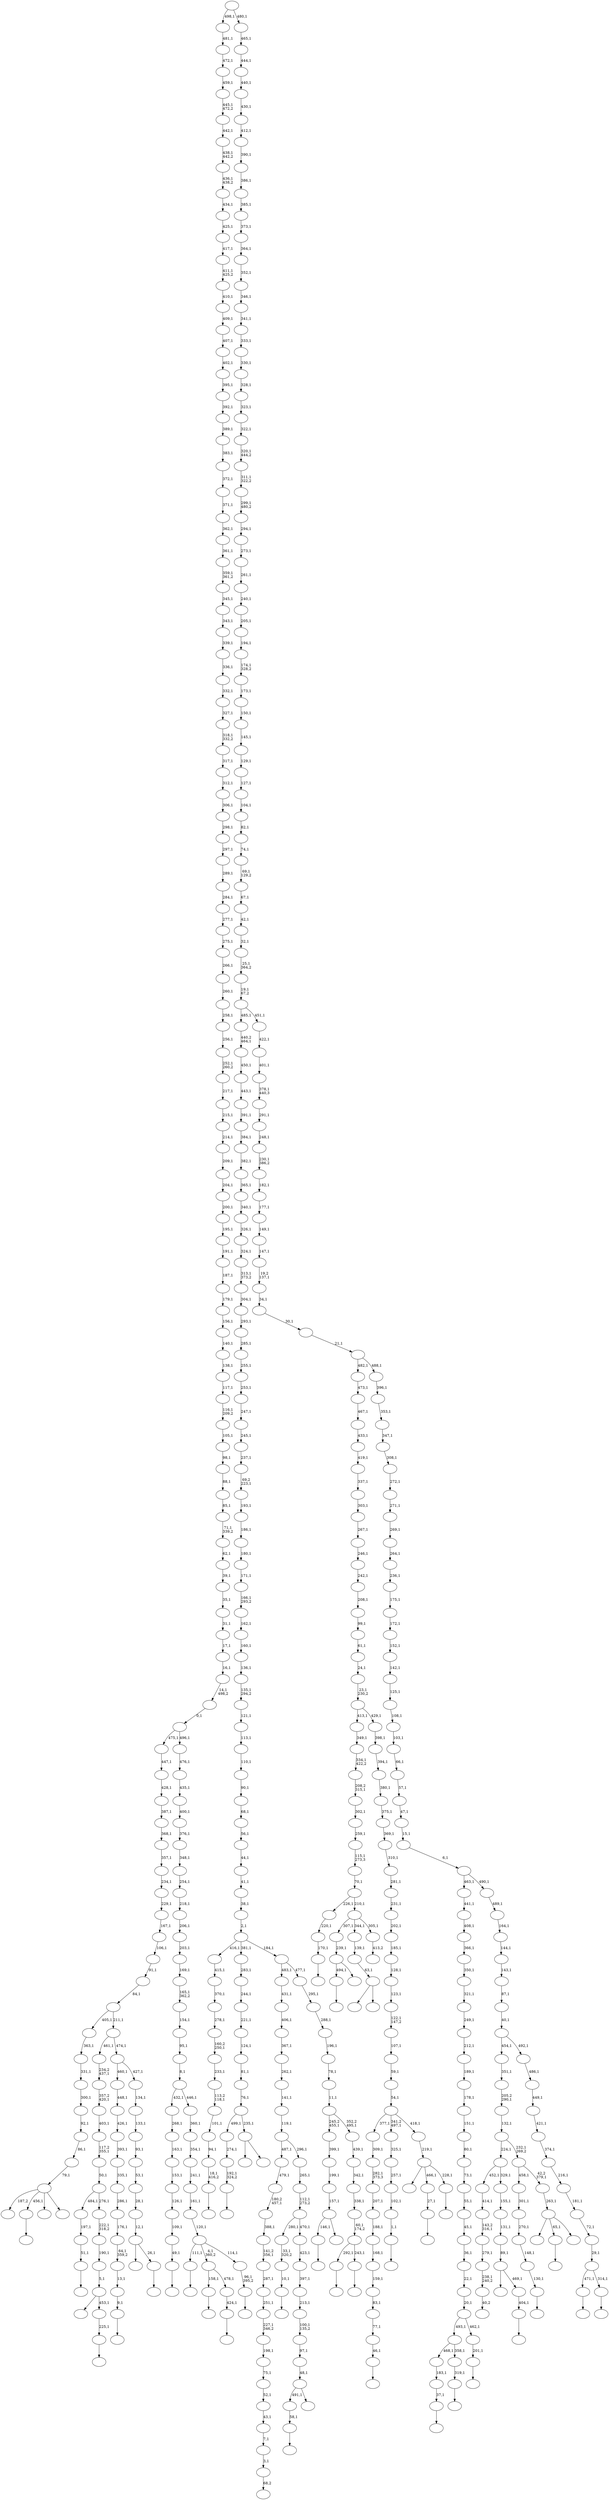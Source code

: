 digraph T {
	550 [label=""]
	549 [label=""]
	548 [label=""]
	547 [label=""]
	546 [label=""]
	545 [label=""]
	544 [label=""]
	543 [label=""]
	542 [label=""]
	541 [label=""]
	540 [label=""]
	539 [label=""]
	538 [label=""]
	537 [label=""]
	536 [label=""]
	535 [label=""]
	534 [label=""]
	533 [label=""]
	532 [label=""]
	531 [label=""]
	530 [label=""]
	529 [label=""]
	528 [label=""]
	527 [label=""]
	526 [label=""]
	525 [label=""]
	524 [label=""]
	523 [label=""]
	522 [label=""]
	521 [label=""]
	520 [label=""]
	519 [label=""]
	518 [label=""]
	517 [label=""]
	516 [label=""]
	515 [label=""]
	514 [label=""]
	513 [label=""]
	512 [label=""]
	511 [label=""]
	510 [label=""]
	509 [label=""]
	508 [label=""]
	507 [label=""]
	506 [label=""]
	505 [label=""]
	504 [label=""]
	503 [label=""]
	502 [label=""]
	501 [label=""]
	500 [label=""]
	499 [label=""]
	498 [label=""]
	497 [label=""]
	496 [label=""]
	495 [label=""]
	494 [label=""]
	493 [label=""]
	492 [label=""]
	491 [label=""]
	490 [label=""]
	489 [label=""]
	488 [label=""]
	487 [label=""]
	486 [label=""]
	485 [label=""]
	484 [label=""]
	483 [label=""]
	482 [label=""]
	481 [label=""]
	480 [label=""]
	479 [label=""]
	478 [label=""]
	477 [label=""]
	476 [label=""]
	475 [label=""]
	474 [label=""]
	473 [label=""]
	472 [label=""]
	471 [label=""]
	470 [label=""]
	469 [label=""]
	468 [label=""]
	467 [label=""]
	466 [label=""]
	465 [label=""]
	464 [label=""]
	463 [label=""]
	462 [label=""]
	461 [label=""]
	460 [label=""]
	459 [label=""]
	458 [label=""]
	457 [label=""]
	456 [label=""]
	455 [label=""]
	454 [label=""]
	453 [label=""]
	452 [label=""]
	451 [label=""]
	450 [label=""]
	449 [label=""]
	448 [label=""]
	447 [label=""]
	446 [label=""]
	445 [label=""]
	444 [label=""]
	443 [label=""]
	442 [label=""]
	441 [label=""]
	440 [label=""]
	439 [label=""]
	438 [label=""]
	437 [label=""]
	436 [label=""]
	435 [label=""]
	434 [label=""]
	433 [label=""]
	432 [label=""]
	431 [label=""]
	430 [label=""]
	429 [label=""]
	428 [label=""]
	427 [label=""]
	426 [label=""]
	425 [label=""]
	424 [label=""]
	423 [label=""]
	422 [label=""]
	421 [label=""]
	420 [label=""]
	419 [label=""]
	418 [label=""]
	417 [label=""]
	416 [label=""]
	415 [label=""]
	414 [label=""]
	413 [label=""]
	412 [label=""]
	411 [label=""]
	410 [label=""]
	409 [label=""]
	408 [label=""]
	407 [label=""]
	406 [label=""]
	405 [label=""]
	404 [label=""]
	403 [label=""]
	402 [label=""]
	401 [label=""]
	400 [label=""]
	399 [label=""]
	398 [label=""]
	397 [label=""]
	396 [label=""]
	395 [label=""]
	394 [label=""]
	393 [label=""]
	392 [label=""]
	391 [label=""]
	390 [label=""]
	389 [label=""]
	388 [label=""]
	387 [label=""]
	386 [label=""]
	385 [label=""]
	384 [label=""]
	383 [label=""]
	382 [label=""]
	381 [label=""]
	380 [label=""]
	379 [label=""]
	378 [label=""]
	377 [label=""]
	376 [label=""]
	375 [label=""]
	374 [label=""]
	373 [label=""]
	372 [label=""]
	371 [label=""]
	370 [label=""]
	369 [label=""]
	368 [label=""]
	367 [label=""]
	366 [label=""]
	365 [label=""]
	364 [label=""]
	363 [label=""]
	362 [label=""]
	361 [label=""]
	360 [label=""]
	359 [label=""]
	358 [label=""]
	357 [label=""]
	356 [label=""]
	355 [label=""]
	354 [label=""]
	353 [label=""]
	352 [label=""]
	351 [label=""]
	350 [label=""]
	349 [label=""]
	348 [label=""]
	347 [label=""]
	346 [label=""]
	345 [label=""]
	344 [label=""]
	343 [label=""]
	342 [label=""]
	341 [label=""]
	340 [label=""]
	339 [label=""]
	338 [label=""]
	337 [label=""]
	336 [label=""]
	335 [label=""]
	334 [label=""]
	333 [label=""]
	332 [label=""]
	331 [label=""]
	330 [label=""]
	329 [label=""]
	328 [label=""]
	327 [label=""]
	326 [label=""]
	325 [label=""]
	324 [label=""]
	323 [label=""]
	322 [label=""]
	321 [label=""]
	320 [label=""]
	319 [label=""]
	318 [label=""]
	317 [label=""]
	316 [label=""]
	315 [label=""]
	314 [label=""]
	313 [label=""]
	312 [label=""]
	311 [label=""]
	310 [label=""]
	309 [label=""]
	308 [label=""]
	307 [label=""]
	306 [label=""]
	305 [label=""]
	304 [label=""]
	303 [label=""]
	302 [label=""]
	301 [label=""]
	300 [label=""]
	299 [label=""]
	298 [label=""]
	297 [label=""]
	296 [label=""]
	295 [label=""]
	294 [label=""]
	293 [label=""]
	292 [label=""]
	291 [label=""]
	290 [label=""]
	289 [label=""]
	288 [label=""]
	287 [label=""]
	286 [label=""]
	285 [label=""]
	284 [label=""]
	283 [label=""]
	282 [label=""]
	281 [label=""]
	280 [label=""]
	279 [label=""]
	278 [label=""]
	277 [label=""]
	276 [label=""]
	275 [label=""]
	274 [label=""]
	273 [label=""]
	272 [label=""]
	271 [label=""]
	270 [label=""]
	269 [label=""]
	268 [label=""]
	267 [label=""]
	266 [label=""]
	265 [label=""]
	264 [label=""]
	263 [label=""]
	262 [label=""]
	261 [label=""]
	260 [label=""]
	259 [label=""]
	258 [label=""]
	257 [label=""]
	256 [label=""]
	255 [label=""]
	254 [label=""]
	253 [label=""]
	252 [label=""]
	251 [label=""]
	250 [label=""]
	249 [label=""]
	248 [label=""]
	247 [label=""]
	246 [label=""]
	245 [label=""]
	244 [label=""]
	243 [label=""]
	242 [label=""]
	241 [label=""]
	240 [label=""]
	239 [label=""]
	238 [label=""]
	237 [label=""]
	236 [label=""]
	235 [label=""]
	234 [label=""]
	233 [label=""]
	232 [label=""]
	231 [label=""]
	230 [label=""]
	229 [label=""]
	228 [label=""]
	227 [label=""]
	226 [label=""]
	225 [label=""]
	224 [label=""]
	223 [label=""]
	222 [label=""]
	221 [label=""]
	220 [label=""]
	219 [label=""]
	218 [label=""]
	217 [label=""]
	216 [label=""]
	215 [label=""]
	214 [label=""]
	213 [label=""]
	212 [label=""]
	211 [label=""]
	210 [label=""]
	209 [label=""]
	208 [label=""]
	207 [label=""]
	206 [label=""]
	205 [label=""]
	204 [label=""]
	203 [label=""]
	202 [label=""]
	201 [label=""]
	200 [label=""]
	199 [label=""]
	198 [label=""]
	197 [label=""]
	196 [label=""]
	195 [label=""]
	194 [label=""]
	193 [label=""]
	192 [label=""]
	191 [label=""]
	190 [label=""]
	189 [label=""]
	188 [label=""]
	187 [label=""]
	186 [label=""]
	185 [label=""]
	184 [label=""]
	183 [label=""]
	182 [label=""]
	181 [label=""]
	180 [label=""]
	179 [label=""]
	178 [label=""]
	177 [label=""]
	176 [label=""]
	175 [label=""]
	174 [label=""]
	173 [label=""]
	172 [label=""]
	171 [label=""]
	170 [label=""]
	169 [label=""]
	168 [label=""]
	167 [label=""]
	166 [label=""]
	165 [label=""]
	164 [label=""]
	163 [label=""]
	162 [label=""]
	161 [label=""]
	160 [label=""]
	159 [label=""]
	158 [label=""]
	157 [label=""]
	156 [label=""]
	155 [label=""]
	154 [label=""]
	153 [label=""]
	152 [label=""]
	151 [label=""]
	150 [label=""]
	149 [label=""]
	148 [label=""]
	147 [label=""]
	146 [label=""]
	145 [label=""]
	144 [label=""]
	143 [label=""]
	142 [label=""]
	141 [label=""]
	140 [label=""]
	139 [label=""]
	138 [label=""]
	137 [label=""]
	136 [label=""]
	135 [label=""]
	134 [label=""]
	133 [label=""]
	132 [label=""]
	131 [label=""]
	130 [label=""]
	129 [label=""]
	128 [label=""]
	127 [label=""]
	126 [label=""]
	125 [label=""]
	124 [label=""]
	123 [label=""]
	122 [label=""]
	121 [label=""]
	120 [label=""]
	119 [label=""]
	118 [label=""]
	117 [label=""]
	116 [label=""]
	115 [label=""]
	114 [label=""]
	113 [label=""]
	112 [label=""]
	111 [label=""]
	110 [label=""]
	109 [label=""]
	108 [label=""]
	107 [label=""]
	106 [label=""]
	105 [label=""]
	104 [label=""]
	103 [label=""]
	102 [label=""]
	101 [label=""]
	100 [label=""]
	99 [label=""]
	98 [label=""]
	97 [label=""]
	96 [label=""]
	95 [label=""]
	94 [label=""]
	93 [label=""]
	92 [label=""]
	91 [label=""]
	90 [label=""]
	89 [label=""]
	88 [label=""]
	87 [label=""]
	86 [label=""]
	85 [label=""]
	84 [label=""]
	83 [label=""]
	82 [label=""]
	81 [label=""]
	80 [label=""]
	79 [label=""]
	78 [label=""]
	77 [label=""]
	76 [label=""]
	75 [label=""]
	74 [label=""]
	73 [label=""]
	72 [label=""]
	71 [label=""]
	70 [label=""]
	69 [label=""]
	68 [label=""]
	67 [label=""]
	66 [label=""]
	65 [label=""]
	64 [label=""]
	63 [label=""]
	62 [label=""]
	61 [label=""]
	60 [label=""]
	59 [label=""]
	58 [label=""]
	57 [label=""]
	56 [label=""]
	55 [label=""]
	54 [label=""]
	53 [label=""]
	52 [label=""]
	51 [label=""]
	50 [label=""]
	49 [label=""]
	48 [label=""]
	47 [label=""]
	46 [label=""]
	45 [label=""]
	44 [label=""]
	43 [label=""]
	42 [label=""]
	41 [label=""]
	40 [label=""]
	39 [label=""]
	38 [label=""]
	37 [label=""]
	36 [label=""]
	35 [label=""]
	34 [label=""]
	33 [label=""]
	32 [label=""]
	31 [label=""]
	30 [label=""]
	29 [label=""]
	28 [label=""]
	27 [label=""]
	26 [label=""]
	25 [label=""]
	24 [label=""]
	23 [label=""]
	22 [label=""]
	21 [label=""]
	20 [label=""]
	19 [label=""]
	18 [label=""]
	17 [label=""]
	16 [label=""]
	15 [label=""]
	14 [label=""]
	13 [label=""]
	12 [label=""]
	11 [label=""]
	10 [label=""]
	9 [label=""]
	8 [label=""]
	7 [label=""]
	6 [label=""]
	5 [label=""]
	4 [label=""]
	3 [label=""]
	2 [label=""]
	1 [label=""]
	0 [label=""]
	549 -> 550 [label="68,2"]
	548 -> 549 [label="3,1"]
	547 -> 548 [label="7,1"]
	546 -> 547 [label="43,1"]
	545 -> 546 [label="52,1"]
	544 -> 545 [label="75,1"]
	543 -> 544 [label="198,1"]
	542 -> 543 [label="227,1\n346,2"]
	541 -> 542 [label="251,1"]
	540 -> 541 [label="287,1"]
	539 -> 540 [label="141,2\n356,1"]
	538 -> 539 [label="388,1"]
	537 -> 538 [label="180,2\n457,1"]
	536 -> 537 [label="479,1"]
	534 -> 535 [label=""]
	532 -> 533 [label=""]
	531 -> 532 [label="10,1"]
	530 -> 531 [label="33,1\n320,2"]
	527 -> 528 [label=""]
	525 -> 526 [label=""]
	522 -> 523 [label=""]
	521 -> 522 [label="27,1"]
	519 -> 520 [label=""]
	518 -> 519 [label="37,1"]
	517 -> 518 [label="183,1"]
	515 -> 516 [label=""]
	513 -> 514 [label="40,2"]
	512 -> 513 [label="238,1\n240,2"]
	511 -> 512 [label="279,1"]
	510 -> 511 [label="143,2\n316,1"]
	509 -> 510 [label="414,1"]
	505 -> 506 [label=""]
	502 -> 503 [label=""]
	501 -> 502 [label="49,1"]
	500 -> 501 [label="109,1"]
	499 -> 500 [label="126,1"]
	498 -> 499 [label="153,1"]
	497 -> 498 [label="163,1"]
	496 -> 497 [label="268,1"]
	494 -> 495 [label=""]
	493 -> 494 [label="130,1"]
	492 -> 493 [label="148,1"]
	491 -> 492 [label="270,1"]
	490 -> 491 [label="301,1"]
	488 -> 534 [label="494,1"]
	488 -> 489 [label=""]
	487 -> 488 [label="239,1"]
	485 -> 486 [label=""]
	483 -> 484 [label=""]
	481 -> 515 [label="146,1"]
	481 -> 482 [label=""]
	480 -> 481 [label="157,1"]
	479 -> 480 [label="199,1"]
	478 -> 479 [label="399,1"]
	475 -> 476 [label=""]
	474 -> 475 [label="51,1"]
	473 -> 474 [label="197,1"]
	471 -> 472 [label=""]
	470 -> 471 [label="46,1"]
	469 -> 470 [label="77,1"]
	468 -> 469 [label="83,1"]
	467 -> 468 [label="159,1"]
	466 -> 467 [label="168,1"]
	465 -> 466 [label="188,1"]
	464 -> 465 [label="207,1"]
	463 -> 464 [label="282,1\n373,3"]
	462 -> 463 [label="309,1"]
	460 -> 461 [label=""]
	459 -> 460 [label="319,1"]
	458 -> 517 [label="468,1"]
	458 -> 459 [label="358,1"]
	455 -> 456 [label=""]
	454 -> 455 [label="201,1"]
	453 -> 458 [label="493,1"]
	453 -> 454 [label="462,1"]
	452 -> 453 [label="20,1"]
	451 -> 452 [label="22,1"]
	450 -> 451 [label="36,1"]
	449 -> 450 [label="45,1"]
	448 -> 449 [label="55,1"]
	447 -> 448 [label="73,1"]
	446 -> 447 [label="80,1"]
	445 -> 446 [label="151,1"]
	444 -> 445 [label="178,1"]
	443 -> 444 [label="189,1"]
	442 -> 443 [label="212,1"]
	441 -> 442 [label="249,1"]
	440 -> 441 [label="321,1"]
	439 -> 440 [label="350,1"]
	438 -> 439 [label="366,1"]
	437 -> 438 [label="408,1"]
	436 -> 437 [label="441,1"]
	434 -> 508 [label="187,2"]
	434 -> 485 [label="456,1"]
	434 -> 457 [label=""]
	434 -> 435 [label=""]
	433 -> 434 [label="79,1"]
	432 -> 433 [label="86,1"]
	431 -> 432 [label="92,1"]
	430 -> 431 [label="300,1"]
	429 -> 430 [label="331,1"]
	428 -> 429 [label="363,1"]
	426 -> 427 [label=""]
	425 -> 426 [label="1,1"]
	424 -> 425 [label="102,1"]
	423 -> 424 [label="257,1"]
	422 -> 423 [label="325,1"]
	420 -> 421 [label=""]
	419 -> 420 [label="9,1"]
	418 -> 419 [label="13,1"]
	417 -> 418 [label="64,1\n359,2"]
	416 -> 417 [label="176,1"]
	415 -> 416 [label="286,1"]
	414 -> 415 [label="335,1"]
	413 -> 414 [label="393,1"]
	412 -> 413 [label="426,1"]
	411 -> 412 [label="448,1"]
	409 -> 410 [label=""]
	408 -> 409 [label="58,1"]
	406 -> 407 [label=""]
	405 -> 406 [label="192,1\n324,2"]
	404 -> 405 [label="274,1"]
	402 -> 403 [label=""]
	401 -> 402 [label="18,1\n416,2"]
	400 -> 401 [label="94,1"]
	399 -> 400 [label="101,1"]
	398 -> 399 [label="113,2\n118,1"]
	397 -> 398 [label="233,1"]
	396 -> 397 [label="160,2\n250,1"]
	395 -> 396 [label="278,1"]
	394 -> 395 [label="370,1"]
	393 -> 394 [label="415,1"]
	391 -> 392 [label=""]
	390 -> 391 [label="404,1"]
	389 -> 507 [label=""]
	389 -> 390 [label="469,1"]
	388 -> 389 [label="89,1"]
	387 -> 388 [label="131,1"]
	386 -> 387 [label="155,1"]
	385 -> 509 [label="452,1"]
	385 -> 386 [label="329,1"]
	382 -> 477 [label=""]
	382 -> 383 [label=""]
	381 -> 404 [label="499,1"]
	381 -> 382 [label="235,1"]
	380 -> 381 [label="76,1"]
	379 -> 380 [label="81,1"]
	378 -> 379 [label="124,1"]
	377 -> 378 [label="221,1"]
	376 -> 377 [label="244,1"]
	375 -> 376 [label="283,1"]
	373 -> 504 [label=""]
	373 -> 374 [label=""]
	372 -> 373 [label="63,1"]
	371 -> 372 [label="139,1"]
	369 -> 370 [label=""]
	368 -> 369 [label="170,1"]
	367 -> 368 [label="220,1"]
	365 -> 366 [label=""]
	363 -> 408 [label="491,1"]
	363 -> 364 [label=""]
	362 -> 363 [label="48,1"]
	361 -> 362 [label="97,1"]
	360 -> 361 [label="100,1\n135,2"]
	359 -> 360 [label="213,1"]
	358 -> 359 [label="397,1"]
	357 -> 358 [label="423,1"]
	356 -> 530 [label="280,1"]
	356 -> 357 [label="470,1"]
	355 -> 356 [label="112,1\n273,2"]
	354 -> 355 [label="265,1"]
	353 -> 536 [label="487,1"]
	353 -> 354 [label="296,1"]
	352 -> 353 [label="119,1"]
	351 -> 352 [label="141,1"]
	350 -> 351 [label="262,1"]
	349 -> 350 [label="367,1"]
	348 -> 349 [label="406,1"]
	347 -> 348 [label="431,1"]
	345 -> 346 [label="413,2"]
	344 -> 487 [label="307,1"]
	344 -> 371 [label="344,1"]
	344 -> 345 [label="305,1"]
	343 -> 367 [label="226,1"]
	343 -> 344 [label="210,1"]
	342 -> 343 [label="70,1"]
	341 -> 342 [label="115,1\n273,3"]
	340 -> 341 [label="259,1"]
	339 -> 340 [label="302,1"]
	338 -> 339 [label="208,2\n315,1"]
	337 -> 338 [label="334,1\n422,2"]
	336 -> 337 [label="349,1"]
	333 -> 334 [label=""]
	332 -> 333 [label="225,1"]
	331 -> 335 [label=""]
	331 -> 332 [label="453,1"]
	330 -> 331 [label="5,1"]
	329 -> 330 [label="190,1"]
	328 -> 329 [label="222,1\n318,2"]
	327 -> 473 [label="484,1"]
	327 -> 328 [label="276,1"]
	326 -> 327 [label="50,1"]
	325 -> 326 [label="117,2\n355,1"]
	324 -> 325 [label="403,1"]
	323 -> 324 [label="357,2\n420,1"]
	322 -> 323 [label="234,2\n437,1"]
	320 -> 321 [label=""]
	319 -> 320 [label="424,1"]
	318 -> 505 [label="158,1"]
	318 -> 319 [label="478,1"]
	316 -> 317 [label=""]
	315 -> 529 [label=""]
	315 -> 316 [label="26,1"]
	314 -> 315 [label="12,1"]
	313 -> 314 [label="28,1"]
	312 -> 313 [label="53,1"]
	311 -> 312 [label="93,1"]
	310 -> 311 [label="133,1"]
	309 -> 310 [label="134,1"]
	308 -> 411 [label="460,1"]
	308 -> 309 [label="427,1"]
	307 -> 322 [label="461,1"]
	307 -> 308 [label="474,1"]
	306 -> 428 [label="405,1"]
	306 -> 307 [label="211,1"]
	305 -> 306 [label="84,1"]
	304 -> 305 [label="91,1"]
	303 -> 304 [label="106,1"]
	302 -> 303 [label="167,1"]
	301 -> 302 [label="229,1"]
	300 -> 301 [label="234,1"]
	299 -> 300 [label="357,1"]
	298 -> 299 [label="368,1"]
	297 -> 298 [label="387,1"]
	296 -> 297 [label="428,1"]
	295 -> 296 [label="447,1"]
	293 -> 384 [label=""]
	293 -> 365 [label="65,1"]
	293 -> 294 [label=""]
	292 -> 293 [label="263,1"]
	291 -> 490 [label="458,1"]
	291 -> 292 [label="42,2\n379,1"]
	290 -> 385 [label="224,1"]
	290 -> 291 [label="232,1\n269,2"]
	289 -> 290 [label="132,1"]
	288 -> 289 [label="205,2\n290,1"]
	287 -> 288 [label="351,1"]
	285 -> 286 [label=""]
	284 -> 525 [label="292,1"]
	284 -> 285 [label="243,1"]
	283 -> 284 [label="60,1\n174,2"]
	282 -> 283 [label="338,1"]
	281 -> 282 [label="342,1"]
	280 -> 281 [label="439,1"]
	279 -> 478 [label="245,2\n455,1"]
	279 -> 280 [label="352,2\n495,1"]
	278 -> 279 [label="11,1"]
	277 -> 278 [label="78,1"]
	276 -> 277 [label="196,1"]
	275 -> 276 [label="288,1"]
	274 -> 275 [label="295,1"]
	273 -> 347 [label="483,1"]
	273 -> 274 [label="477,1"]
	272 -> 393 [label="416,1"]
	272 -> 375 [label="381,1"]
	272 -> 273 [label="184,1"]
	271 -> 272 [label="2,1"]
	270 -> 271 [label="38,1"]
	269 -> 270 [label="41,1"]
	268 -> 269 [label="44,1"]
	267 -> 268 [label="56,1"]
	266 -> 267 [label="68,1"]
	265 -> 266 [label="90,1"]
	264 -> 265 [label="110,1"]
	263 -> 264 [label="113,1"]
	262 -> 263 [label="121,1"]
	261 -> 262 [label="135,1\n294,2"]
	260 -> 261 [label="136,1"]
	259 -> 260 [label="160,1"]
	258 -> 259 [label="162,1"]
	257 -> 258 [label="166,1\n293,2"]
	256 -> 257 [label="171,1"]
	255 -> 256 [label="180,1"]
	254 -> 255 [label="186,1"]
	253 -> 254 [label="193,1"]
	252 -> 253 [label="69,2\n223,1"]
	251 -> 252 [label="237,1"]
	250 -> 251 [label="245,1"]
	249 -> 250 [label="247,1"]
	248 -> 249 [label="253,1"]
	247 -> 248 [label="255,1"]
	246 -> 247 [label="285,1"]
	245 -> 246 [label="293,1"]
	244 -> 245 [label="304,1"]
	243 -> 244 [label="313,1\n373,2"]
	242 -> 243 [label="324,1"]
	241 -> 242 [label="326,1"]
	240 -> 241 [label="340,1"]
	239 -> 240 [label="365,1"]
	238 -> 239 [label="382,1"]
	237 -> 238 [label="384,1"]
	236 -> 237 [label="391,1"]
	235 -> 236 [label="443,1"]
	234 -> 235 [label="450,1"]
	233 -> 234 [label="440,2\n464,1"]
	231 -> 232 [label=""]
	230 -> 524 [label=""]
	230 -> 521 [label="466,1"]
	230 -> 231 [label="228,1"]
	229 -> 230 [label="219,1"]
	228 -> 462 [label="377,1"]
	228 -> 422 [label="341,2\n497,1"]
	228 -> 229 [label="418,1"]
	227 -> 228 [label="54,1"]
	226 -> 227 [label="59,1"]
	225 -> 226 [label="107,1"]
	224 -> 225 [label="122,1\n147,2"]
	223 -> 224 [label="123,1"]
	222 -> 223 [label="128,1"]
	221 -> 222 [label="185,1"]
	220 -> 221 [label="202,1"]
	219 -> 220 [label="231,1"]
	218 -> 219 [label="281,1"]
	217 -> 218 [label="310,1"]
	216 -> 217 [label="369,1"]
	215 -> 216 [label="375,1"]
	214 -> 215 [label="380,1"]
	213 -> 214 [label="394,1"]
	212 -> 213 [label="398,1"]
	211 -> 336 [label="413,1"]
	211 -> 212 [label="429,1"]
	210 -> 211 [label="23,1\n230,2"]
	209 -> 210 [label="24,1"]
	208 -> 209 [label="61,1"]
	207 -> 208 [label="99,1"]
	206 -> 207 [label="208,1"]
	205 -> 206 [label="242,1"]
	204 -> 205 [label="246,1"]
	203 -> 204 [label="267,1"]
	202 -> 203 [label="303,1"]
	201 -> 202 [label="337,1"]
	200 -> 201 [label="419,1"]
	199 -> 200 [label="433,1"]
	198 -> 199 [label="467,1"]
	197 -> 198 [label="473,1"]
	195 -> 196 [label=""]
	194 -> 195 [label="96,1\n395,2"]
	193 -> 527 [label="111,1"]
	193 -> 318 [label="4,1\n360,2"]
	193 -> 194 [label="114,1"]
	192 -> 193 [label="120,1"]
	191 -> 192 [label="161,1"]
	190 -> 191 [label="241,1"]
	189 -> 190 [label="354,1"]
	188 -> 189 [label="360,1"]
	187 -> 496 [label="432,1"]
	187 -> 188 [label="446,1"]
	186 -> 187 [label="8,1"]
	185 -> 186 [label="95,1"]
	184 -> 185 [label="154,1"]
	183 -> 184 [label="165,1\n362,2"]
	182 -> 183 [label="169,1"]
	181 -> 182 [label="203,1"]
	180 -> 181 [label="206,1"]
	179 -> 180 [label="218,1"]
	178 -> 179 [label="254,1"]
	177 -> 178 [label="348,1"]
	176 -> 177 [label="376,1"]
	175 -> 176 [label="400,1"]
	174 -> 175 [label="435,1"]
	173 -> 174 [label="476,1"]
	172 -> 295 [label="475,1"]
	172 -> 173 [label="496,1"]
	171 -> 172 [label="0,1"]
	170 -> 171 [label="14,1\n498,2"]
	169 -> 170 [label="16,1"]
	168 -> 169 [label="17,1"]
	167 -> 168 [label="31,1"]
	166 -> 167 [label="35,1"]
	165 -> 166 [label="39,1"]
	164 -> 165 [label="62,1"]
	163 -> 164 [label="71,1\n339,2"]
	162 -> 163 [label="85,1"]
	161 -> 162 [label="88,1"]
	160 -> 161 [label="98,1"]
	159 -> 160 [label="105,1"]
	158 -> 159 [label="116,1\n209,2"]
	157 -> 158 [label="117,1"]
	156 -> 157 [label="138,1"]
	155 -> 156 [label="140,1"]
	154 -> 155 [label="156,1"]
	153 -> 154 [label="179,1"]
	152 -> 153 [label="187,1"]
	151 -> 152 [label="191,1"]
	150 -> 151 [label="195,1"]
	149 -> 150 [label="200,1"]
	148 -> 149 [label="204,1"]
	147 -> 148 [label="209,1"]
	146 -> 147 [label="214,1"]
	145 -> 146 [label="215,1"]
	144 -> 145 [label="217,1"]
	143 -> 144 [label="252,1\n260,2"]
	142 -> 143 [label="256,1"]
	141 -> 142 [label="258,1"]
	140 -> 141 [label="260,1"]
	139 -> 140 [label="266,1"]
	138 -> 139 [label="275,1"]
	137 -> 138 [label="277,1"]
	136 -> 137 [label="284,1"]
	135 -> 136 [label="289,1"]
	134 -> 135 [label="297,1"]
	133 -> 134 [label="298,1"]
	132 -> 133 [label="306,1"]
	131 -> 132 [label="312,1"]
	130 -> 131 [label="317,1"]
	129 -> 130 [label="318,1\n332,2"]
	128 -> 129 [label="327,1"]
	127 -> 128 [label="332,1"]
	126 -> 127 [label="336,1"]
	125 -> 126 [label="339,1"]
	124 -> 125 [label="343,1"]
	123 -> 124 [label="345,1"]
	122 -> 123 [label="359,1\n361,2"]
	121 -> 122 [label="361,1"]
	120 -> 121 [label="362,1"]
	119 -> 120 [label="371,1"]
	118 -> 119 [label="372,1"]
	117 -> 118 [label="383,1"]
	116 -> 117 [label="389,1"]
	115 -> 116 [label="392,1"]
	114 -> 115 [label="395,1"]
	113 -> 114 [label="402,1"]
	112 -> 113 [label="407,1"]
	111 -> 112 [label="409,1"]
	110 -> 111 [label="410,1"]
	109 -> 110 [label="411,1\n425,2"]
	108 -> 109 [label="417,1"]
	107 -> 108 [label="425,1"]
	106 -> 107 [label="434,1"]
	105 -> 106 [label="436,1\n438,2"]
	104 -> 105 [label="438,1\n442,2"]
	103 -> 104 [label="442,1"]
	102 -> 103 [label="445,1\n472,2"]
	101 -> 102 [label="459,1"]
	100 -> 101 [label="472,1"]
	99 -> 100 [label="481,1"]
	97 -> 98 [label=""]
	96 -> 483 [label="471,1"]
	96 -> 97 [label="314,1"]
	95 -> 96 [label="29,1"]
	94 -> 95 [label="72,1"]
	93 -> 94 [label="181,1"]
	92 -> 93 [label="216,1"]
	91 -> 92 [label="374,1"]
	90 -> 91 [label="421,1"]
	89 -> 90 [label="449,1"]
	88 -> 89 [label="486,1"]
	87 -> 287 [label="454,1"]
	87 -> 88 [label="492,1"]
	86 -> 87 [label="40,1"]
	85 -> 86 [label="87,1"]
	84 -> 85 [label="143,1"]
	83 -> 84 [label="144,1"]
	82 -> 83 [label="164,1"]
	81 -> 82 [label="489,1"]
	80 -> 436 [label="463,1"]
	80 -> 81 [label="490,1"]
	79 -> 80 [label="6,1"]
	78 -> 79 [label="15,1"]
	77 -> 78 [label="47,1"]
	76 -> 77 [label="57,1"]
	75 -> 76 [label="66,1"]
	74 -> 75 [label="103,1"]
	73 -> 74 [label="108,1"]
	72 -> 73 [label="125,1"]
	71 -> 72 [label="142,1"]
	70 -> 71 [label="152,1"]
	69 -> 70 [label="172,1"]
	68 -> 69 [label="175,1"]
	67 -> 68 [label="236,1"]
	66 -> 67 [label="264,1"]
	65 -> 66 [label="269,1"]
	64 -> 65 [label="271,1"]
	63 -> 64 [label="272,1"]
	62 -> 63 [label="308,1"]
	61 -> 62 [label="347,1"]
	60 -> 61 [label="353,1"]
	59 -> 60 [label="396,1"]
	58 -> 197 [label="482,1"]
	58 -> 59 [label="488,1"]
	57 -> 58 [label="21,1"]
	56 -> 57 [label="30,1"]
	55 -> 56 [label="34,1"]
	54 -> 55 [label="19,2\n137,1"]
	53 -> 54 [label="147,1"]
	52 -> 53 [label="149,1"]
	51 -> 52 [label="177,1"]
	50 -> 51 [label="182,1"]
	49 -> 50 [label="230,1\n386,2"]
	48 -> 49 [label="248,1"]
	47 -> 48 [label="291,1"]
	46 -> 47 [label="378,1\n440,3"]
	45 -> 46 [label="401,1"]
	44 -> 45 [label="422,1"]
	43 -> 233 [label="485,1"]
	43 -> 44 [label="451,1"]
	42 -> 43 [label="19,1\n67,2"]
	41 -> 42 [label="25,1\n364,2"]
	40 -> 41 [label="32,1"]
	39 -> 40 [label="42,1"]
	38 -> 39 [label="67,1"]
	37 -> 38 [label="69,1\n129,2"]
	36 -> 37 [label="74,1"]
	35 -> 36 [label="82,1"]
	34 -> 35 [label="104,1"]
	33 -> 34 [label="127,1"]
	32 -> 33 [label="129,1"]
	31 -> 32 [label="145,1"]
	30 -> 31 [label="150,1"]
	29 -> 30 [label="173,1"]
	28 -> 29 [label="174,1\n328,2"]
	27 -> 28 [label="194,1"]
	26 -> 27 [label="205,1"]
	25 -> 26 [label="240,1"]
	24 -> 25 [label="261,1"]
	23 -> 24 [label="273,1"]
	22 -> 23 [label="294,1"]
	21 -> 22 [label="299,1\n480,2"]
	20 -> 21 [label="311,1\n322,2"]
	19 -> 20 [label="320,1\n444,2"]
	18 -> 19 [label="322,1"]
	17 -> 18 [label="323,1"]
	16 -> 17 [label="328,1"]
	15 -> 16 [label="330,1"]
	14 -> 15 [label="333,1"]
	13 -> 14 [label="341,1"]
	12 -> 13 [label="346,1"]
	11 -> 12 [label="352,1"]
	10 -> 11 [label="364,1"]
	9 -> 10 [label="373,1"]
	8 -> 9 [label="385,1"]
	7 -> 8 [label="386,1"]
	6 -> 7 [label="390,1"]
	5 -> 6 [label="412,1"]
	4 -> 5 [label="430,1"]
	3 -> 4 [label="440,1"]
	2 -> 3 [label="444,1"]
	1 -> 2 [label="465,1"]
	0 -> 99 [label="498,1"]
	0 -> 1 [label="480,1"]
}
